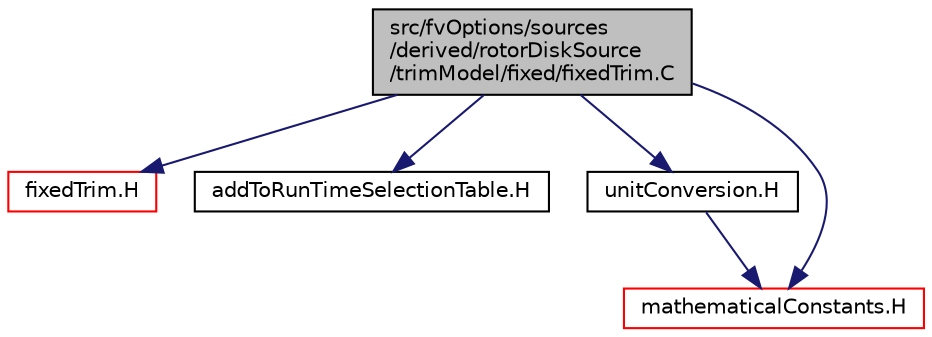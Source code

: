 digraph "src/fvOptions/sources/derived/rotorDiskSource/trimModel/fixed/fixedTrim.C"
{
  bgcolor="transparent";
  edge [fontname="Helvetica",fontsize="10",labelfontname="Helvetica",labelfontsize="10"];
  node [fontname="Helvetica",fontsize="10",shape=record];
  Node0 [label="src/fvOptions/sources\l/derived/rotorDiskSource\l/trimModel/fixed/fixedTrim.C",height=0.2,width=0.4,color="black", fillcolor="grey75", style="filled", fontcolor="black"];
  Node0 -> Node1 [color="midnightblue",fontsize="10",style="solid",fontname="Helvetica"];
  Node1 [label="fixedTrim.H",height=0.2,width=0.4,color="red",URL="$a05387.html"];
  Node0 -> Node323 [color="midnightblue",fontsize="10",style="solid",fontname="Helvetica"];
  Node323 [label="addToRunTimeSelectionTable.H",height=0.2,width=0.4,color="black",URL="$a09989.html",tooltip="Macros for easy insertion into run-time selection tables. "];
  Node0 -> Node324 [color="midnightblue",fontsize="10",style="solid",fontname="Helvetica"];
  Node324 [label="unitConversion.H",height=0.2,width=0.4,color="black",URL="$a11012.html",tooltip="Unit conversion functions. "];
  Node324 -> Node325 [color="midnightblue",fontsize="10",style="solid",fontname="Helvetica"];
  Node325 [label="mathematicalConstants.H",height=0.2,width=0.4,color="red",URL="$a10952.html"];
  Node0 -> Node325 [color="midnightblue",fontsize="10",style="solid",fontname="Helvetica"];
}
